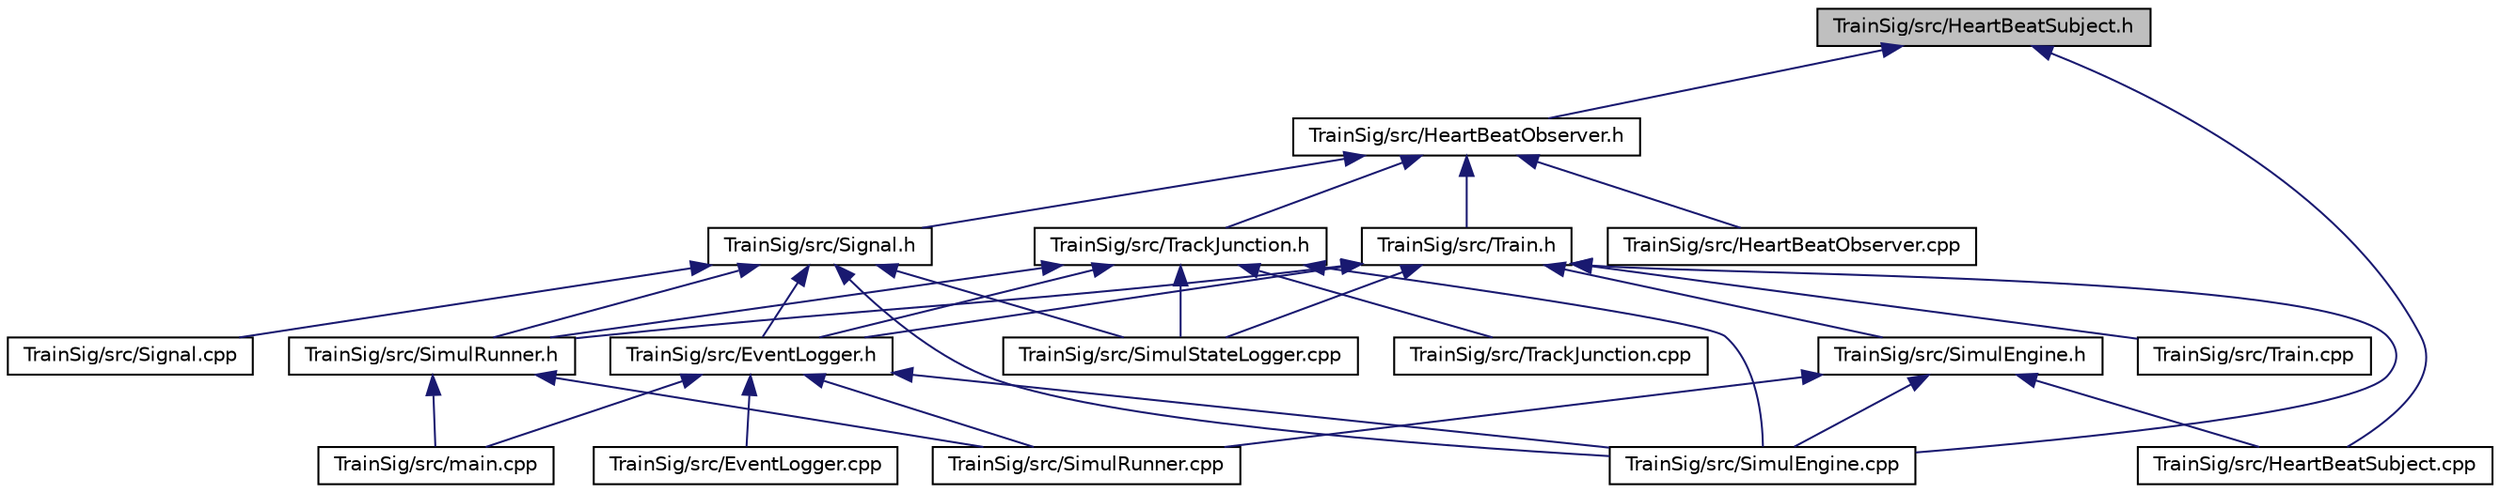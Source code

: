 digraph "TrainSig/src/HeartBeatSubject.h"
{
 // LATEX_PDF_SIZE
  edge [fontname="Helvetica",fontsize="10",labelfontname="Helvetica",labelfontsize="10"];
  node [fontname="Helvetica",fontsize="10",shape=record];
  Node1 [label="TrainSig/src/HeartBeatSubject.h",height=0.2,width=0.4,color="black", fillcolor="grey75", style="filled", fontcolor="black",tooltip="HeartBeatObserver class declaration."];
  Node1 -> Node2 [dir="back",color="midnightblue",fontsize="10",style="solid",fontname="Helvetica"];
  Node2 [label="TrainSig/src/HeartBeatObserver.h",height=0.2,width=0.4,color="black", fillcolor="white", style="filled",URL="$_heart_beat_observer_8h.html",tooltip="HeartBeatObserver interface definition."];
  Node2 -> Node3 [dir="back",color="midnightblue",fontsize="10",style="solid",fontname="Helvetica"];
  Node3 [label="TrainSig/src/HeartBeatObserver.cpp",height=0.2,width=0.4,color="black", fillcolor="white", style="filled",URL="$_heart_beat_observer_8cpp.html",tooltip="HeartBeatObserver interface definition."];
  Node2 -> Node4 [dir="back",color="midnightblue",fontsize="10",style="solid",fontname="Helvetica"];
  Node4 [label="TrainSig/src/Signal.h",height=0.2,width=0.4,color="black", fillcolor="white", style="filled",URL="$_signal_8h.html",tooltip="Signal class declaration."];
  Node4 -> Node5 [dir="back",color="midnightblue",fontsize="10",style="solid",fontname="Helvetica"];
  Node5 [label="TrainSig/src/EventLogger.h",height=0.2,width=0.4,color="black", fillcolor="white", style="filled",URL="$_event_logger_8h.html",tooltip="Event logger class declaration."];
  Node5 -> Node6 [dir="back",color="midnightblue",fontsize="10",style="solid",fontname="Helvetica"];
  Node6 [label="TrainSig/src/EventLogger.cpp",height=0.2,width=0.4,color="black", fillcolor="white", style="filled",URL="$_event_logger_8cpp.html",tooltip="Event logger class definition."];
  Node5 -> Node7 [dir="back",color="midnightblue",fontsize="10",style="solid",fontname="Helvetica"];
  Node7 [label="TrainSig/src/main.cpp",height=0.2,width=0.4,color="black", fillcolor="white", style="filled",URL="$main_8cpp.html",tooltip="program's entry point"];
  Node5 -> Node8 [dir="back",color="midnightblue",fontsize="10",style="solid",fontname="Helvetica"];
  Node8 [label="TrainSig/src/SimulEngine.cpp",height=0.2,width=0.4,color="black", fillcolor="white", style="filled",URL="$_simul_engine_8cpp.html",tooltip="SimulEngine class definition - Simulation logic implementation."];
  Node5 -> Node9 [dir="back",color="midnightblue",fontsize="10",style="solid",fontname="Helvetica"];
  Node9 [label="TrainSig/src/SimulRunner.cpp",height=0.2,width=0.4,color="black", fillcolor="white", style="filled",URL="$_simul_runner_8cpp.html",tooltip="Simulation Runner class definition."];
  Node4 -> Node10 [dir="back",color="midnightblue",fontsize="10",style="solid",fontname="Helvetica"];
  Node10 [label="TrainSig/src/Signal.cpp",height=0.2,width=0.4,color="black", fillcolor="white", style="filled",URL="$_signal_8cpp.html",tooltip="Signal class definition."];
  Node4 -> Node8 [dir="back",color="midnightblue",fontsize="10",style="solid",fontname="Helvetica"];
  Node4 -> Node11 [dir="back",color="midnightblue",fontsize="10",style="solid",fontname="Helvetica"];
  Node11 [label="TrainSig/src/SimulRunner.h",height=0.2,width=0.4,color="black", fillcolor="white", style="filled",URL="$_simul_runner_8h.html",tooltip="Simulation Runner class declaration."];
  Node11 -> Node7 [dir="back",color="midnightblue",fontsize="10",style="solid",fontname="Helvetica"];
  Node11 -> Node9 [dir="back",color="midnightblue",fontsize="10",style="solid",fontname="Helvetica"];
  Node4 -> Node12 [dir="back",color="midnightblue",fontsize="10",style="solid",fontname="Helvetica"];
  Node12 [label="TrainSig/src/SimulStateLogger.cpp",height=0.2,width=0.4,color="black", fillcolor="white", style="filled",URL="$_simul_state_logger_8cpp.html",tooltip="Simulation State Logger class definition."];
  Node2 -> Node13 [dir="back",color="midnightblue",fontsize="10",style="solid",fontname="Helvetica"];
  Node13 [label="TrainSig/src/TrackJunction.h",height=0.2,width=0.4,color="black", fillcolor="white", style="filled",URL="$_track_junction_8h.html",tooltip="Track Junction class declaration."];
  Node13 -> Node5 [dir="back",color="midnightblue",fontsize="10",style="solid",fontname="Helvetica"];
  Node13 -> Node8 [dir="back",color="midnightblue",fontsize="10",style="solid",fontname="Helvetica"];
  Node13 -> Node11 [dir="back",color="midnightblue",fontsize="10",style="solid",fontname="Helvetica"];
  Node13 -> Node12 [dir="back",color="midnightblue",fontsize="10",style="solid",fontname="Helvetica"];
  Node13 -> Node14 [dir="back",color="midnightblue",fontsize="10",style="solid",fontname="Helvetica"];
  Node14 [label="TrainSig/src/TrackJunction.cpp",height=0.2,width=0.4,color="black", fillcolor="white", style="filled",URL="$_track_junction_8cpp.html",tooltip="Track Junction class definition."];
  Node2 -> Node15 [dir="back",color="midnightblue",fontsize="10",style="solid",fontname="Helvetica"];
  Node15 [label="TrainSig/src/Train.h",height=0.2,width=0.4,color="black", fillcolor="white", style="filled",URL="$_train_8h.html",tooltip="Train class declaration."];
  Node15 -> Node5 [dir="back",color="midnightblue",fontsize="10",style="solid",fontname="Helvetica"];
  Node15 -> Node8 [dir="back",color="midnightblue",fontsize="10",style="solid",fontname="Helvetica"];
  Node15 -> Node16 [dir="back",color="midnightblue",fontsize="10",style="solid",fontname="Helvetica"];
  Node16 [label="TrainSig/src/SimulEngine.h",height=0.2,width=0.4,color="black", fillcolor="white", style="filled",URL="$_simul_engine_8h.html",tooltip="SimulEngine class declaration."];
  Node16 -> Node17 [dir="back",color="midnightblue",fontsize="10",style="solid",fontname="Helvetica"];
  Node17 [label="TrainSig/src/HeartBeatSubject.cpp",height=0.2,width=0.4,color="black", fillcolor="white", style="filled",URL="$_heart_beat_subject_8cpp.html",tooltip="HeartBeatObserver class definition."];
  Node16 -> Node8 [dir="back",color="midnightblue",fontsize="10",style="solid",fontname="Helvetica"];
  Node16 -> Node9 [dir="back",color="midnightblue",fontsize="10",style="solid",fontname="Helvetica"];
  Node15 -> Node11 [dir="back",color="midnightblue",fontsize="10",style="solid",fontname="Helvetica"];
  Node15 -> Node12 [dir="back",color="midnightblue",fontsize="10",style="solid",fontname="Helvetica"];
  Node15 -> Node18 [dir="back",color="midnightblue",fontsize="10",style="solid",fontname="Helvetica"];
  Node18 [label="TrainSig/src/Train.cpp",height=0.2,width=0.4,color="black", fillcolor="white", style="filled",URL="$_train_8cpp.html",tooltip="Train class definition."];
  Node1 -> Node17 [dir="back",color="midnightblue",fontsize="10",style="solid",fontname="Helvetica"];
}
